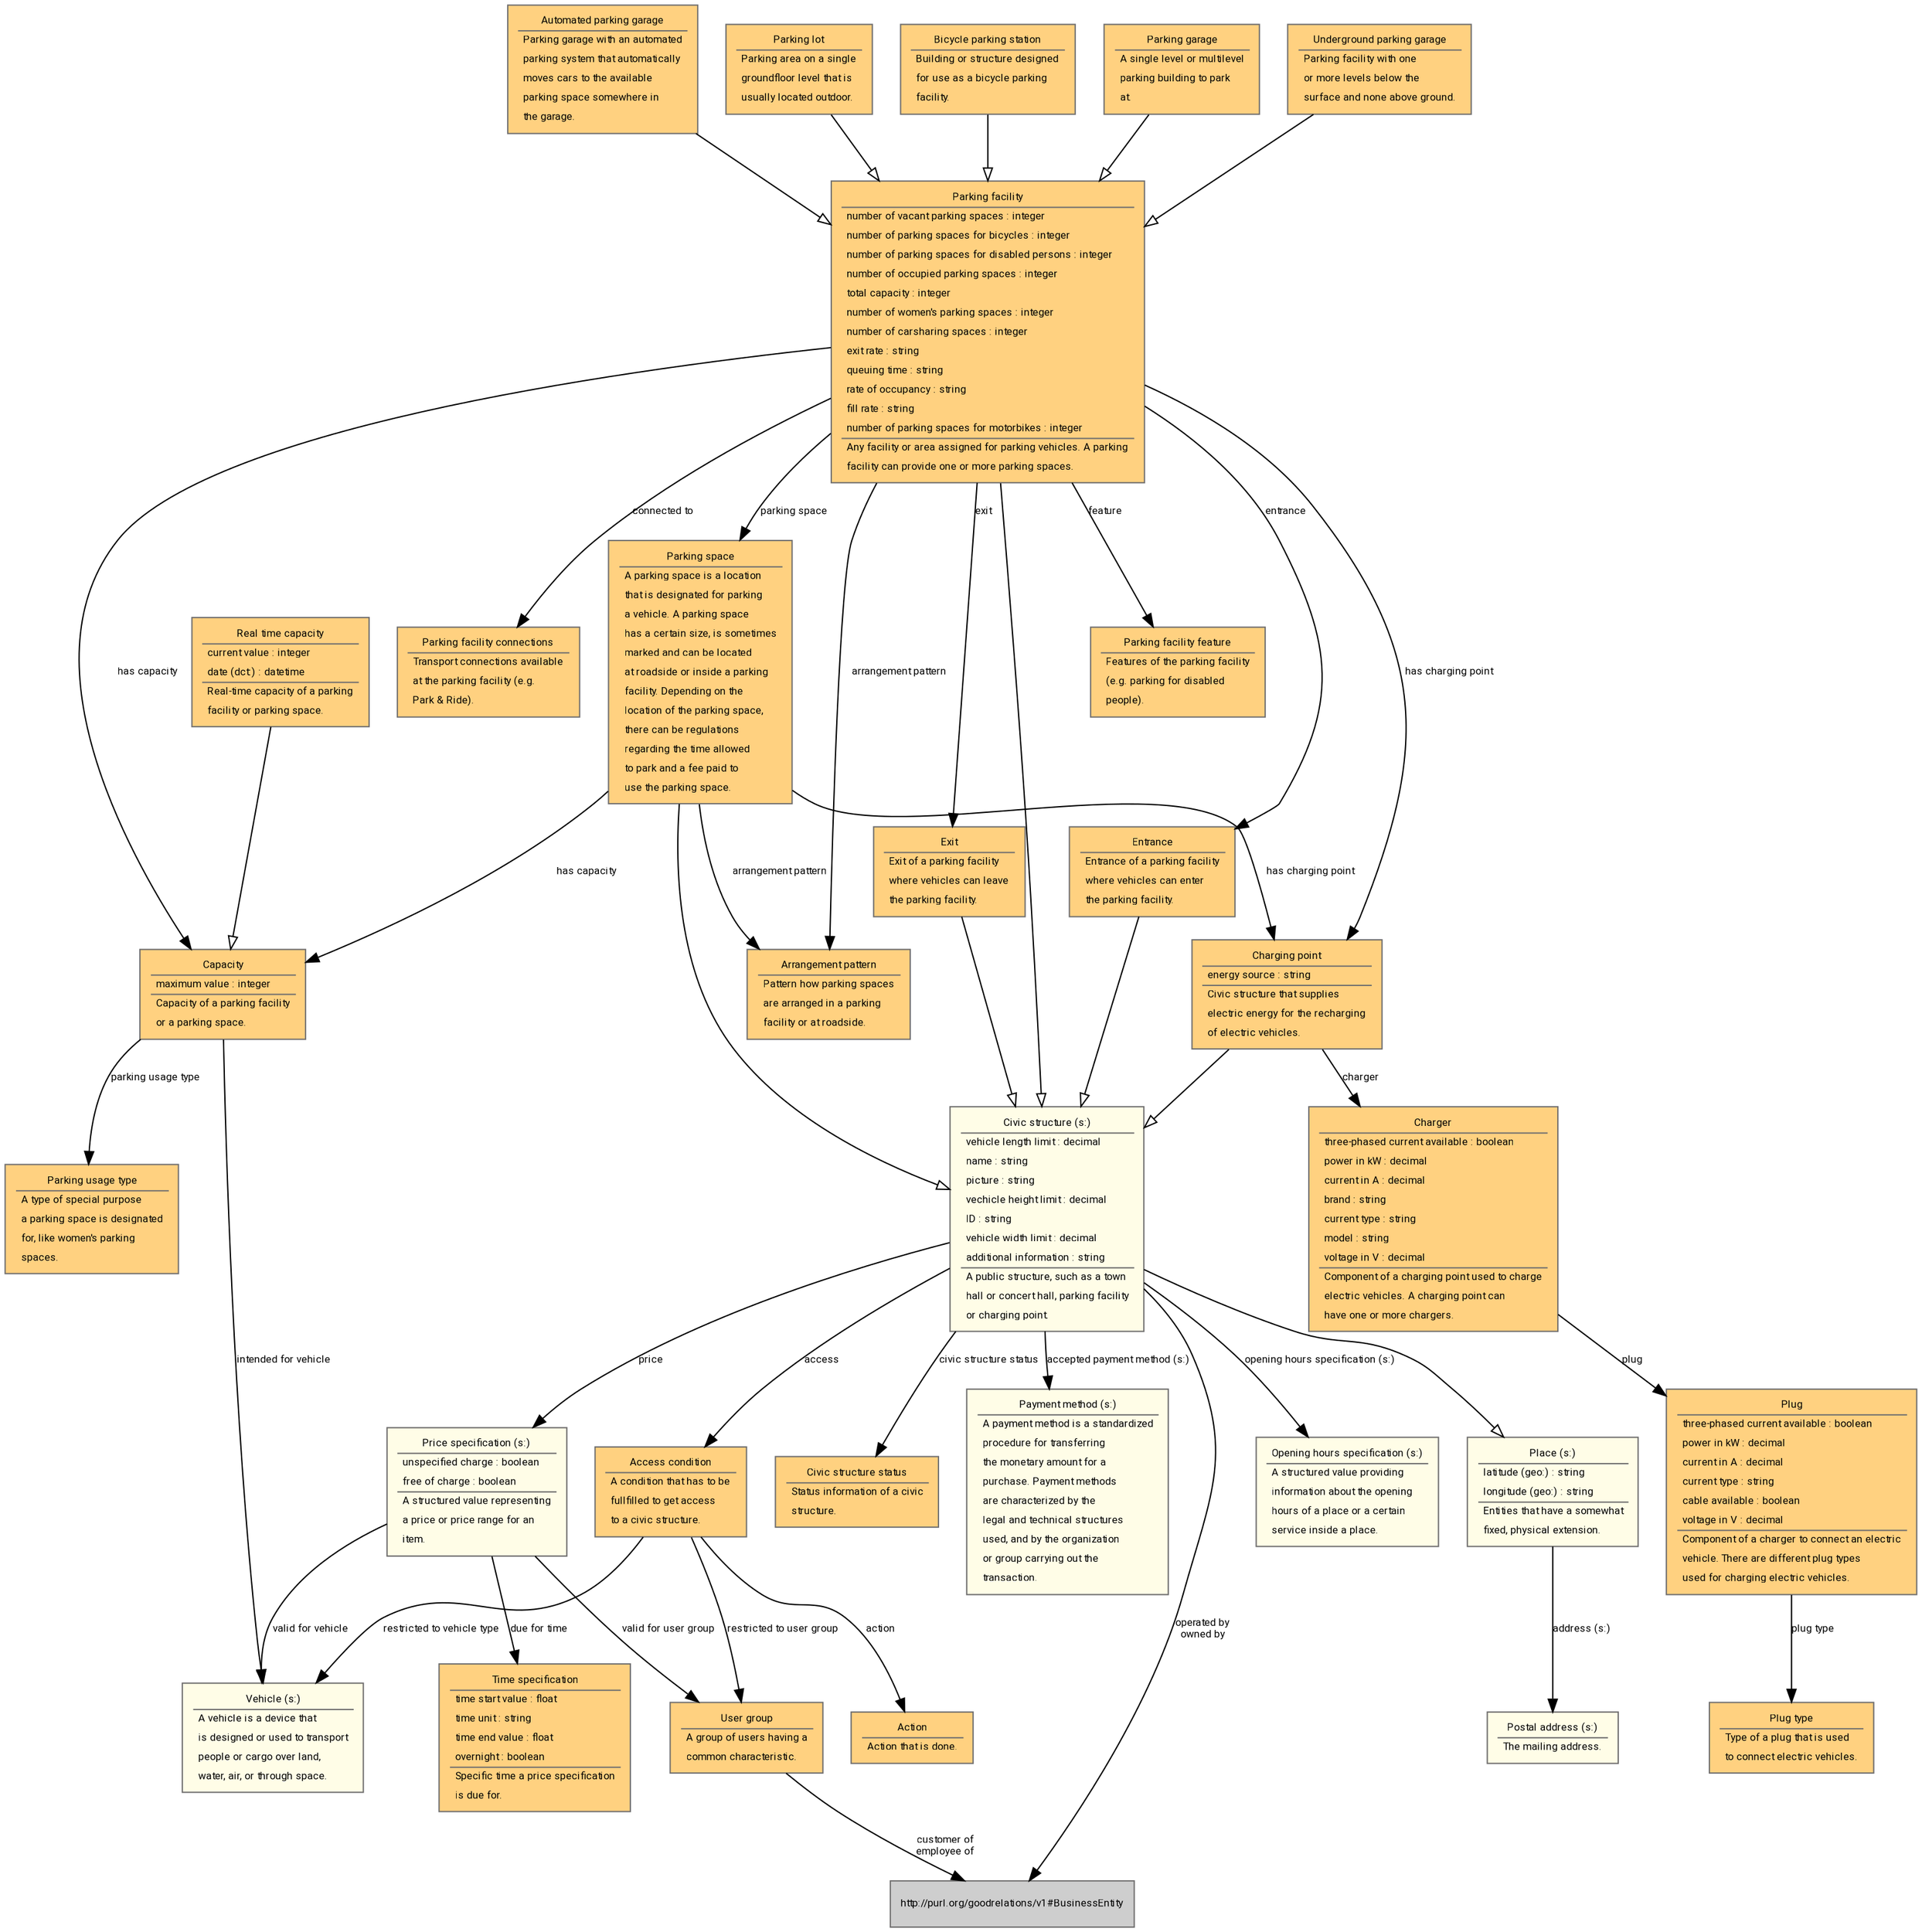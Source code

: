 digraph "MobiVoc: Open Mobility Vocabulary" {
rankdir=TB

        fontname = "Roboto"
        fontsize = 8
        dpi = 150
        overlap=false
        forcelabels=true
        nodesep=0.3
        ratio = fill
        margin=0

        node [
                fontname = "Roboto"
                fontsize = 8
                shape = "rect"
                style=filled
                fontcolor=black
                fillcolor="#CECECE"
                color="#706f6f"
        ]

        edge [
                fontname = "Roboto"
                fontsize = 8
        ]
"http://schema.mobivoc.org/ParkingUsageType" [fillcolor="#FFD180" fontcolor= "#000000", label=<<TABLE border="0"><TR><TD ALIGN="CENTER" HREF="http://schema.mobivoc.org/ParkingUsageType">Parking usage type</TD></TR><HR/><TR><TD ALIGN="LEFT">A type of special purpose</TD></TR><TR><TD ALIGN="LEFT">a parking space is designated</TD></TR><TR><TD ALIGN="LEFT">for, like women&#x27;s parking</TD></TR><TR><TD ALIGN="LEFT">spaces.</TD></TR></TABLE>>]
"http://schema.org/OpeningHoursSpecification" [fillcolor="#FFFDE7" fontcolor= "#000000", label=<<TABLE border="0"><TR><TD ALIGN="CENTER" HREF="http://schema.org/OpeningHoursSpecification">Opening hours specification (s:)</TD></TR><HR/><TR><TD ALIGN="LEFT">A structured value providing</TD></TR><TR><TD ALIGN="LEFT">information about the opening</TD></TR><TR><TD ALIGN="LEFT">hours of a place or a certain</TD></TR><TR><TD ALIGN="LEFT">service inside a place.</TD></TR></TABLE>>]
"http://schema.mobivoc.org/Capacity" [fillcolor="#FFD180" fontcolor= "#000000", label=<<TABLE border="0"><TR><TD ALIGN="CENTER" HREF="http://schema.mobivoc.org/Capacity">Capacity</TD></TR><HR/><TR><TD ALIGN="LEFT" HREF="http://schema.mobivoc.org/maximumValue">maximum value : integer</TD></TR><HR/><TR><TD ALIGN="LEFT">Capacity of a parking facility</TD></TR><TR><TD ALIGN="LEFT">or a parking space.</TD></TR></TABLE>>]
"http://schema.mobivoc.org/ParkingSpace" [fillcolor="#FFD180" fontcolor= "#000000", label=<<TABLE border="0"><TR><TD ALIGN="CENTER" HREF="http://schema.mobivoc.org/ParkingSpace">Parking space</TD></TR><HR/><TR><TD ALIGN="LEFT">A parking space is a location</TD></TR><TR><TD ALIGN="LEFT">that is designated for parking</TD></TR><TR><TD ALIGN="LEFT">a vehicle. A parking space</TD></TR><TR><TD ALIGN="LEFT">has a certain size, is sometimes</TD></TR><TR><TD ALIGN="LEFT">marked and can be located</TD></TR><TR><TD ALIGN="LEFT">at roadside or inside a parking</TD></TR><TR><TD ALIGN="LEFT">facility. Depending on the</TD></TR><TR><TD ALIGN="LEFT">location of the parking space,</TD></TR><TR><TD ALIGN="LEFT">there can be regulations</TD></TR><TR><TD ALIGN="LEFT">regarding the time allowed</TD></TR><TR><TD ALIGN="LEFT">to park and a fee paid to</TD></TR><TR><TD ALIGN="LEFT">use the parking space.</TD></TR></TABLE>>]
"http://schema.mobivoc.org/ParkingFacilityConnection" [fillcolor="#FFD180" fontcolor= "#000000", label=<<TABLE border="0"><TR><TD ALIGN="CENTER" HREF="http://schema.mobivoc.org/ParkingFacilityConnection">Parking facility connections</TD></TR><HR/><TR><TD ALIGN="LEFT">Transport connections available</TD></TR><TR><TD ALIGN="LEFT">at the parking facility (e.g.</TD></TR><TR><TD ALIGN="LEFT">Park &amp; Ride).</TD></TR></TABLE>>]
"http://schema.mobivoc.org/AutomatedParkingGarage" [fillcolor="#FFD180" fontcolor= "#000000", label=<<TABLE border="0"><TR><TD ALIGN="CENTER" HREF="http://schema.mobivoc.org/AutomatedParkingGarage">Automated parking garage</TD></TR><HR/><TR><TD ALIGN="LEFT">Parking garage with an automated</TD></TR><TR><TD ALIGN="LEFT">parking system that automatically</TD></TR><TR><TD ALIGN="LEFT">moves cars to the available</TD></TR><TR><TD ALIGN="LEFT">parking space somewhere in</TD></TR><TR><TD ALIGN="LEFT">the garage.</TD></TR></TABLE>>]
"http://schema.mobivoc.org/ParkingFacilityEntrance" [fillcolor="#FFD180" fontcolor= "#000000", label=<<TABLE border="0"><TR><TD ALIGN="CENTER" HREF="http://schema.mobivoc.org/ParkingFacilityEntrance">Entrance</TD></TR><HR/><TR><TD ALIGN="LEFT">Entrance of a parking facility</TD></TR><TR><TD ALIGN="LEFT">where vehicles can enter</TD></TR><TR><TD ALIGN="LEFT">the parking facility.</TD></TR></TABLE>>]
"http://schema.mobivoc.org/Action" [fillcolor="#FFD180" fontcolor= "#000000", label=<<TABLE border="0"><TR><TD ALIGN="CENTER" HREF="http://schema.mobivoc.org/Action">Action</TD></TR><HR/><TR><TD ALIGN="LEFT">Action that is done.</TD></TR></TABLE>>]
"http://schema.mobivoc.org/ParkingLot" [fillcolor="#FFD180" fontcolor= "#000000", label=<<TABLE border="0"><TR><TD ALIGN="CENTER" HREF="http://schema.mobivoc.org/ParkingLot">Parking lot</TD></TR><HR/><TR><TD ALIGN="LEFT">Parking area on a single</TD></TR><TR><TD ALIGN="LEFT">groundfloor level that is</TD></TR><TR><TD ALIGN="LEFT">usually located outdoor.</TD></TR></TABLE>>]
"http://schema.mobivoc.org/Plug" [fillcolor="#FFD180" fontcolor= "#000000", label=<<TABLE border="0"><TR><TD ALIGN="CENTER" HREF="http://schema.mobivoc.org/Plug">Plug</TD></TR><HR/><TR><TD ALIGN="LEFT" HREF="http://schema.mobivoc.org/threePhasedCurrentAvailable">three-phased current available : boolean</TD></TR><TR><TD ALIGN="LEFT" HREF="http://schema.mobivoc.org/powerInKW">power in kW : decimal</TD></TR><TR><TD ALIGN="LEFT" HREF="http://schema.mobivoc.org/currentInA">current in A : decimal</TD></TR><TR><TD ALIGN="LEFT" HREF="http://schema.mobivoc.org/currentType">current type : string</TD></TR><TR><TD ALIGN="LEFT" HREF="http://schema.mobivoc.org/cableAvailable">cable available : boolean</TD></TR><TR><TD ALIGN="LEFT" HREF="http://schema.mobivoc.org/voltageInV">voltage in V : decimal</TD></TR><HR/><TR><TD ALIGN="LEFT">Component of a charger to connect an electric</TD></TR><TR><TD ALIGN="LEFT">vehicle. There are different plug types</TD></TR><TR><TD ALIGN="LEFT">used for charging electric vehicles.</TD></TR></TABLE>>]
"http://schema.mobivoc.org/ParkingFacilityExit" [fillcolor="#FFD180" fontcolor= "#000000", label=<<TABLE border="0"><TR><TD ALIGN="CENTER" HREF="http://schema.mobivoc.org/ParkingFacilityExit">Exit</TD></TR><HR/><TR><TD ALIGN="LEFT">Exit of a parking facility</TD></TR><TR><TD ALIGN="LEFT">where vehicles can leave</TD></TR><TR><TD ALIGN="LEFT">the parking facility.</TD></TR></TABLE>>]
"http://schema.mobivoc.org/ChargingPoint" [fillcolor="#FFD180" fontcolor= "#000000", label=<<TABLE border="0"><TR><TD ALIGN="CENTER" HREF="http://schema.mobivoc.org/ChargingPoint">Charging point</TD></TR><HR/><TR><TD ALIGN="LEFT" HREF="http://schema.mobivoc.org/energySource">energy source : string</TD></TR><HR/><TR><TD ALIGN="LEFT">Civic structure that supplies</TD></TR><TR><TD ALIGN="LEFT">electric energy for the recharging</TD></TR><TR><TD ALIGN="LEFT">of electric vehicles.</TD></TR></TABLE>>]
"http://schema.mobivoc.org/PlugType" [fillcolor="#FFD180" fontcolor= "#000000", label=<<TABLE border="0"><TR><TD ALIGN="CENTER" HREF="http://schema.mobivoc.org/PlugType">Plug type</TD></TR><HR/><TR><TD ALIGN="LEFT">Type of a plug that is used</TD></TR><TR><TD ALIGN="LEFT">to connect electric vehicles.</TD></TR></TABLE>>]
"http://schema.org/Vehicle" [fillcolor="#FFFDE7" fontcolor= "#000000", label=<<TABLE border="0"><TR><TD ALIGN="CENTER" HREF="http://schema.org/Vehicle">Vehicle (s:)</TD></TR><HR/><TR><TD ALIGN="LEFT">A vehicle is a device that</TD></TR><TR><TD ALIGN="LEFT">is designed or used to transport</TD></TR><TR><TD ALIGN="LEFT">people or cargo over land,</TD></TR><TR><TD ALIGN="LEFT">water, air, or through space.</TD></TR></TABLE>>]
"http://schema.org/CivicStructure" [fillcolor="#FFFDE7" fontcolor= "#000000", label=<<TABLE border="0"><TR><TD ALIGN="CENTER" HREF="http://schema.org/CivicStructure">Civic structure (s:)</TD></TR><HR/><TR><TD ALIGN="LEFT" HREF="http://schema.mobivoc.org/vehicleLengthLimitInM">vehicle length limit : decimal</TD></TR><TR><TD ALIGN="LEFT" HREF="http://schema.mobivoc.org/name">name : string</TD></TR><TR><TD ALIGN="LEFT" HREF="http://schema.mobivoc.org/picture">picture : string</TD></TR><TR><TD ALIGN="LEFT" HREF="http://schema.mobivoc.org/vehicleHeightLimitInM">vechicle height limit : decimal</TD></TR><TR><TD ALIGN="LEFT" HREF="http://schema.mobivoc.org/id">ID : string</TD></TR><TR><TD ALIGN="LEFT" HREF="http://schema.mobivoc.org/vehicleWidthLimitInM">vehicle width limit : decimal</TD></TR><TR><TD ALIGN="LEFT" HREF="http://schema.mobivoc.org/additionalInformation">additional information : string</TD></TR><HR/><TR><TD ALIGN="LEFT">A public structure, such as a town</TD></TR><TR><TD ALIGN="LEFT">hall or concert hall, parking facility</TD></TR><TR><TD ALIGN="LEFT">or charging point.</TD></TR></TABLE>>]
"http://schema.mobivoc.org/BicycleParkingStation" [fillcolor="#FFD180" fontcolor= "#000000", label=<<TABLE border="0"><TR><TD ALIGN="CENTER" HREF="http://schema.mobivoc.org/BicycleParkingStation">Bicycle parking station</TD></TR><HR/><TR><TD ALIGN="LEFT">Building or structure designed</TD></TR><TR><TD ALIGN="LEFT">for use as a bicycle parking</TD></TR><TR><TD ALIGN="LEFT">facility.</TD></TR></TABLE>>]
"http://schema.mobivoc.org/TimeSpecification" [fillcolor="#FFD180" fontcolor= "#000000", label=<<TABLE border="0"><TR><TD ALIGN="CENTER" HREF="http://schema.mobivoc.org/TimeSpecification">Time specification</TD></TR><HR/><TR><TD ALIGN="LEFT" HREF="http://schema.mobivoc.org/timeStartValue">time start value : float</TD></TR><TR><TD ALIGN="LEFT" HREF="http://schema.mobivoc.org/timeUnit">time unit : string</TD></TR><TR><TD ALIGN="LEFT" HREF="http://schema.mobivoc.org/timeEndValue">time end value : float</TD></TR><TR><TD ALIGN="LEFT" HREF="http://schema.mobivoc.org/overnight">overnight : boolean</TD></TR><HR/><TR><TD ALIGN="LEFT">Specific time a price specification</TD></TR><TR><TD ALIGN="LEFT">is due for.</TD></TR></TABLE>>]
"http://schema.org/Place" [fillcolor="#FFFDE7" fontcolor= "#000000", label=<<TABLE border="0"><TR><TD ALIGN="CENTER" HREF="http://schema.org/Place">Place (s:)</TD></TR><HR/><TR><TD ALIGN="LEFT" HREF="http://www.w3.org/2003/01/geo/wgs84_pos#lat">latitude (geo:) : string</TD></TR><TR><TD ALIGN="LEFT" HREF="http://www.w3.org/2003/01/geo/wgs84_pos#long">longitude (geo:) : string</TD></TR><HR/><TR><TD ALIGN="LEFT">Entities that have a somewhat</TD></TR><TR><TD ALIGN="LEFT">fixed, physical extension.</TD></TR></TABLE>>]
"http://schema.mobivoc.org/ParkingFacility" [fillcolor="#FFD180" fontcolor= "#000000", label=<<TABLE border="0"><TR><TD ALIGN="CENTER" HREF="http://schema.mobivoc.org/ParkingFacility">Parking facility</TD></TR><HR/><TR><TD ALIGN="LEFT" HREF="http://schema.mobivoc.org/numberOfVacantParkingSpaces">number of vacant parking spaces : integer</TD></TR><TR><TD ALIGN="LEFT" HREF="http://schema.mobivoc.org/numberOfBicycleParkingSpaces">number of parking spaces for bicycles : integer</TD></TR><TR><TD ALIGN="LEFT" HREF="http://schema.mobivoc.org/numberOfParkingSpacesForDisabledPersons">number of parking spaces for disabled persons : integer</TD></TR><TR><TD ALIGN="LEFT" HREF="http://schema.mobivoc.org/numberOfOccupiedParkingSpaces">number of occupied parking spaces : integer</TD></TR><TR><TD ALIGN="LEFT" HREF="http://schema.mobivoc.org/totalCapacity">total capacity : integer</TD></TR><TR><TD ALIGN="LEFT" HREF="http://schema.mobivoc.org/numberOfWomensParkingSpaces">number of women's parking spaces : integer</TD></TR><TR><TD ALIGN="LEFT" HREF="http://schema.mobivoc.org/numberOfCarsharingParkingSpaces">number of carsharing spaces : integer</TD></TR><TR><TD ALIGN="LEFT" HREF="http://schema.mobivoc.org/exitRate">exit rate : string</TD></TR><TR><TD ALIGN="LEFT" HREF="http://schema.mobivoc.org/queuingTime">queuing time : string</TD></TR><TR><TD ALIGN="LEFT" HREF="http://schema.mobivoc.org/rateOfOccupancy">rate of occupancy : string</TD></TR><TR><TD ALIGN="LEFT" HREF="http://schema.mobivoc.org/fillRate">fill rate : string</TD></TR><TR><TD ALIGN="LEFT" HREF="http://schema.mobivoc.org/numberOfMotorbikeParkingSpaces">number of parking spaces for motorbikes : integer</TD></TR><HR/><TR><TD ALIGN="LEFT">Any facility or area assigned for parking vehicles. A parking</TD></TR><TR><TD ALIGN="LEFT">facility can provide one or more parking spaces.</TD></TR></TABLE>>]
"http://schema.mobivoc.org/ParkingGarage" [fillcolor="#FFD180" fontcolor= "#000000", label=<<TABLE border="0"><TR><TD ALIGN="CENTER" HREF="http://schema.mobivoc.org/ParkingGarage">Parking garage</TD></TR><HR/><TR><TD ALIGN="LEFT">A single level or multilevel</TD></TR><TR><TD ALIGN="LEFT">parking building to park</TD></TR><TR><TD ALIGN="LEFT">at.</TD></TR></TABLE>>]
"http://schema.mobivoc.org/ParkingFacilityFeature" [fillcolor="#FFD180" fontcolor= "#000000", label=<<TABLE border="0"><TR><TD ALIGN="CENTER" HREF="http://schema.mobivoc.org/ParkingFacilityFeature">Parking facility feature</TD></TR><HR/><TR><TD ALIGN="LEFT">Features of the parking facility</TD></TR><TR><TD ALIGN="LEFT">(e.g. parking for disabled</TD></TR><TR><TD ALIGN="LEFT">people).</TD></TR></TABLE>>]
"http://schema.mobivoc.org/Charger" [fillcolor="#FFD180" fontcolor= "#000000", label=<<TABLE border="0"><TR><TD ALIGN="CENTER" HREF="http://schema.mobivoc.org/Charger">Charger</TD></TR><HR/><TR><TD ALIGN="LEFT" HREF="http://schema.mobivoc.org/threePhasedCurrentAvailable">three-phased current available : boolean</TD></TR><TR><TD ALIGN="LEFT" HREF="http://schema.mobivoc.org/powerInKW">power in kW : decimal</TD></TR><TR><TD ALIGN="LEFT" HREF="http://schema.mobivoc.org/currentInA">current in A : decimal</TD></TR><TR><TD ALIGN="LEFT" HREF="http://schema.mobivoc.org/brand">brand : string</TD></TR><TR><TD ALIGN="LEFT" HREF="http://schema.mobivoc.org/currentType">current type : string</TD></TR><TR><TD ALIGN="LEFT" HREF="http://schema.mobivoc.org/model">model : string</TD></TR><TR><TD ALIGN="LEFT" HREF="http://schema.mobivoc.org/voltageInV">voltage in V : decimal</TD></TR><HR/><TR><TD ALIGN="LEFT">Component of a charging point used to charge</TD></TR><TR><TD ALIGN="LEFT">electric vehicles. A charging point can</TD></TR><TR><TD ALIGN="LEFT">have one or more chargers.</TD></TR></TABLE>>]
"http://schema.org/PriceSpecification" [fillcolor="#FFFDE7" fontcolor= "#000000", label=<<TABLE border="0"><TR><TD ALIGN="CENTER" HREF="http://schema.org/PriceSpecification">Price specification (s:)</TD></TR><HR/><TR><TD ALIGN="LEFT" HREF="http://schema.mobivoc.org/unspecifiedCharge">unspecified charge : boolean</TD></TR><TR><TD ALIGN="LEFT" HREF="http://schema.mobivoc.org/freeOfCharge">free of charge : boolean</TD></TR><HR/><TR><TD ALIGN="LEFT">A structured value representing</TD></TR><TR><TD ALIGN="LEFT">a price or price range for an</TD></TR><TR><TD ALIGN="LEFT">item.</TD></TR></TABLE>>]
"http://schema.org/PostalAddress" [fillcolor="#FFFDE7" fontcolor= "#000000", label=<<TABLE border="0"><TR><TD ALIGN="CENTER" HREF="http://schema.org/PostalAddress">Postal address (s:)</TD></TR><HR/><TR><TD ALIGN="LEFT">The mailing address.</TD></TR></TABLE>>]
"http://schema.mobivoc.org/RealTimeCapacity" [fillcolor="#FFD180" fontcolor= "#000000", label=<<TABLE border="0"><TR><TD ALIGN="CENTER" HREF="http://schema.mobivoc.org/RealTimeCapacity">Real time capacity</TD></TR><HR/><TR><TD ALIGN="LEFT" HREF="http://schema.mobivoc.org/currentValue">current value : integer</TD></TR><TR><TD ALIGN="LEFT" HREF="http://purl.org/dc/terms/date">date (dct:) : datetime</TD></TR><HR/><TR><TD ALIGN="LEFT">Real-time capacity of a parking</TD></TR><TR><TD ALIGN="LEFT">facility or parking space.</TD></TR></TABLE>>]
"http://schema.mobivoc.org/UserGroup" [fillcolor="#FFD180" fontcolor= "#000000", label=<<TABLE border="0"><TR><TD ALIGN="CENTER" HREF="http://schema.mobivoc.org/UserGroup">User group</TD></TR><HR/><TR><TD ALIGN="LEFT">A group of users having a</TD></TR><TR><TD ALIGN="LEFT">common characteristic.</TD></TR></TABLE>>]
"http://schema.mobivoc.org/AccessCondition" [fillcolor="#FFD180" fontcolor= "#000000", label=<<TABLE border="0"><TR><TD ALIGN="CENTER" HREF="http://schema.mobivoc.org/AccessCondition">Access condition</TD></TR><HR/><TR><TD ALIGN="LEFT">A condition that has to be</TD></TR><TR><TD ALIGN="LEFT">fullfilled to get access</TD></TR><TR><TD ALIGN="LEFT">to a civic structure.</TD></TR></TABLE>>]
"http://schema.mobivoc.org/CivicStructureStatus" [fillcolor="#FFD180" fontcolor= "#000000", label=<<TABLE border="0"><TR><TD ALIGN="CENTER" HREF="http://schema.mobivoc.org/CivicStructureStatus">Civic structure status</TD></TR><HR/><TR><TD ALIGN="LEFT">Status information of a civic</TD></TR><TR><TD ALIGN="LEFT">structure.</TD></TR></TABLE>>]
"http://schema.org/PaymentMethod" [fillcolor="#FFFDE7" fontcolor= "#000000", label=<<TABLE border="0"><TR><TD ALIGN="CENTER" HREF="http://schema.org/PaymentMethod">Payment method (s:)</TD></TR><HR/><TR><TD ALIGN="LEFT">A payment method is a standardized</TD></TR><TR><TD ALIGN="LEFT">procedure for transferring</TD></TR><TR><TD ALIGN="LEFT">the monetary amount for a</TD></TR><TR><TD ALIGN="LEFT">purchase. Payment methods</TD></TR><TR><TD ALIGN="LEFT">are characterized by the</TD></TR><TR><TD ALIGN="LEFT">legal and technical structures</TD></TR><TR><TD ALIGN="LEFT">used, and by the organization</TD></TR><TR><TD ALIGN="LEFT">or group carrying out the</TD></TR><TR><TD ALIGN="LEFT">transaction.</TD></TR></TABLE>>]
"http://schema.mobivoc.org/UndergroundParkingGarage" [fillcolor="#FFD180" fontcolor= "#000000", label=<<TABLE border="0"><TR><TD ALIGN="CENTER" HREF="http://schema.mobivoc.org/UndergroundParkingGarage">Underground parking garage</TD></TR><HR/><TR><TD ALIGN="LEFT">Parking facility with one</TD></TR><TR><TD ALIGN="LEFT">or more levels below the</TD></TR><TR><TD ALIGN="LEFT">surface and none above ground.</TD></TR></TABLE>>]
"http://schema.mobivoc.org/ArrangementPattern" [fillcolor="#FFD180" fontcolor= "#000000", label=<<TABLE border="0"><TR><TD ALIGN="CENTER" HREF="http://schema.mobivoc.org/ArrangementPattern">Arrangement pattern</TD></TR><HR/><TR><TD ALIGN="LEFT">Pattern how parking spaces</TD></TR><TR><TD ALIGN="LEFT">are arranged in a parking</TD></TR><TR><TD ALIGN="LEFT">facility or at roadside.</TD></TR></TABLE>>]
"http://schema.mobivoc.org/ParkingFacility" -> "http://schema.mobivoc.org/ParkingFacilityConnection" [href="http://schema.mobivoc.org/connectedTo", label="connected to"]
"http://schema.org/CivicStructure" -> "http://schema.mobivoc.org/AccessCondition" [href="http://schema.mobivoc.org/access", label="access"]
"http://schema.mobivoc.org/AccessCondition" -> "http://schema.mobivoc.org/Action" [href="http://schema.mobivoc.org/action", label="action"]
"http://schema.mobivoc.org/ParkingFacility" -> "http://schema.mobivoc.org/ChargingPoint" [href="http://schema.mobivoc.org/chargingPoint", label="has charging point"]
"http://schema.org/CivicStructure" -> "http://purl.org/goodrelations/v1#BusinessEntity" [href="http://schema.mobivoc.org/operatedBy", label="operated by
owned by"]
"http://schema.mobivoc.org/UserGroup" -> "http://purl.org/goodrelations/v1#BusinessEntity" [href="http://schema.mobivoc.org/customerOf", label="customer of
employee of"]
"http://schema.mobivoc.org/ParkingSpace" -> "http://schema.mobivoc.org/ChargingPoint" [href="http://schema.mobivoc.org/chargingPoint", label="has charging point"]
"http://schema.mobivoc.org/ChargingPoint" -> "http://schema.mobivoc.org/Charger" [href="http://schema.mobivoc.org/charger", label="charger"]
"http://schema.mobivoc.org/Plug" -> "http://schema.mobivoc.org/PlugType" [href="http://schema.mobivoc.org/plugType", label="plug type"]
"http://schema.mobivoc.org/ParkingFacility" -> "http://schema.mobivoc.org/ParkingSpace" [href="http://schema.mobivoc.org/parkingSpace", label="parking space"]
"http://schema.mobivoc.org/ParkingFacility" -> "http://schema.mobivoc.org/Capacity" [href="http://schema.mobivoc.org/capacity", label="has capacity"]
"http://schema.mobivoc.org/ParkingFacility" -> "http://schema.mobivoc.org/ArrangementPattern" [href="http://schema.mobivoc.org/arrangement", label="arrangement pattern"]
"http://schema.org/PriceSpecification" -> "http://schema.org/Vehicle" [href="http://schema.mobivoc.org/validForVehicle", label="valid for vehicle"]
"http://schema.mobivoc.org/AccessCondition" -> "http://schema.org/Vehicle" [href="http://schema.mobivoc.org/restrictedToVehicleType", label="restricted to vehicle type"]
"http://schema.mobivoc.org/Charger" -> "http://schema.mobivoc.org/Plug" [href="http://schema.mobivoc.org/plug", label="plug"]
"http://schema.org/CivicStructure" -> "http://schema.org/PaymentMethod" [href="http://schema.org/acceptedPaymentMethod", label="accepted payment method (s:)"]
"http://schema.mobivoc.org/ParkingSpace" -> "http://schema.mobivoc.org/Capacity" [href="http://schema.mobivoc.org/capacity", label="has capacity"]
"http://schema.org/PriceSpecification" -> "http://schema.mobivoc.org/UserGroup" [href="http://schema.mobivoc.org/validForGroup", label="valid for user group"]
"http://schema.mobivoc.org/ParkingFacility" -> "http://schema.mobivoc.org/ParkingFacilityEntrance" [href="http://schema.mobivoc.org/entrance", label="entrance"]
"http://schema.org/CivicStructure" -> "http://schema.org/PriceSpecification" [href="http://schema.mobivoc.org/price", label="price"]
"http://schema.mobivoc.org/ParkingSpace" -> "http://schema.mobivoc.org/ArrangementPattern" [href="http://schema.mobivoc.org/arrangement", label="arrangement pattern"]
"http://schema.mobivoc.org/AccessCondition" -> "http://schema.mobivoc.org/UserGroup" [href="http://schema.mobivoc.org/restrictedToGroup", label="restricted to user group"]
"http://schema.org/CivicStructure" -> "http://schema.org/OpeningHoursSpecification" [href="http://schema.org/openingHoursSpecification", label="opening hours specification (s:)"]
"http://schema.org/CivicStructure" -> "http://schema.mobivoc.org/CivicStructureStatus" [href="http://schema.mobivoc.org/civicStructureStatus", label="civic structure status"]
"http://schema.mobivoc.org/ParkingFacility" -> "http://schema.mobivoc.org/ParkingFacilityExit" [href="http://schema.mobivoc.org/exit", label="exit"]
"http://schema.org/Place" -> "http://schema.org/PostalAddress" [href="http://schema.org/address", label="address (s:)"]
"http://schema.mobivoc.org/Capacity" -> "http://schema.mobivoc.org/ParkingUsageType" [href="http://schema.mobivoc.org/parkingUsageType", label="parking usage type"]
"http://schema.org/PriceSpecification" -> "http://schema.mobivoc.org/TimeSpecification" [href="http://schema.mobivoc.org/dueForTime", label="due for time"]
"http://schema.mobivoc.org/Capacity" -> "http://schema.org/Vehicle" [href="http://schema.mobivoc.org/intendedForVehicle", label="intended for vehicle"]
"http://schema.mobivoc.org/ParkingFacility" -> "http://schema.mobivoc.org/ParkingFacilityFeature" [href="http://schema.mobivoc.org/feature", label="feature"]
"http://schema.mobivoc.org/ChargingPoint" -> "http://schema.org/CivicStructure" [arrowhead = "empty"]
"http://schema.mobivoc.org/ParkingFacility" -> "http://schema.org/CivicStructure" [arrowhead = "empty"]
"http://schema.mobivoc.org/ParkingGarage" -> "http://schema.mobivoc.org/ParkingFacility" [arrowhead = "empty"]
"http://schema.mobivoc.org/ParkingLot" -> "http://schema.mobivoc.org/ParkingFacility" [arrowhead = "empty"]
"http://schema.mobivoc.org/UndergroundParkingGarage" -> "http://schema.mobivoc.org/ParkingFacility" [arrowhead = "empty"]
"http://schema.mobivoc.org/ParkingFacilityExit" -> "http://schema.org/CivicStructure" [arrowhead = "empty"]
"http://schema.mobivoc.org/BicycleParkingStation" -> "http://schema.mobivoc.org/ParkingFacility" [arrowhead = "empty"]
"http://schema.org/CivicStructure" -> "http://schema.org/Place" [arrowhead = "empty"]
"http://schema.mobivoc.org/AutomatedParkingGarage" -> "http://schema.mobivoc.org/ParkingFacility" [arrowhead = "empty"]
"http://schema.mobivoc.org/RealTimeCapacity" -> "http://schema.mobivoc.org/Capacity" [arrowhead = "empty"]
"http://schema.mobivoc.org/ParkingFacilityEntrance" -> "http://schema.org/CivicStructure" [arrowhead = "empty"]
"http://schema.mobivoc.org/ParkingSpace" -> "http://schema.org/CivicStructure" [arrowhead = "empty"]
}